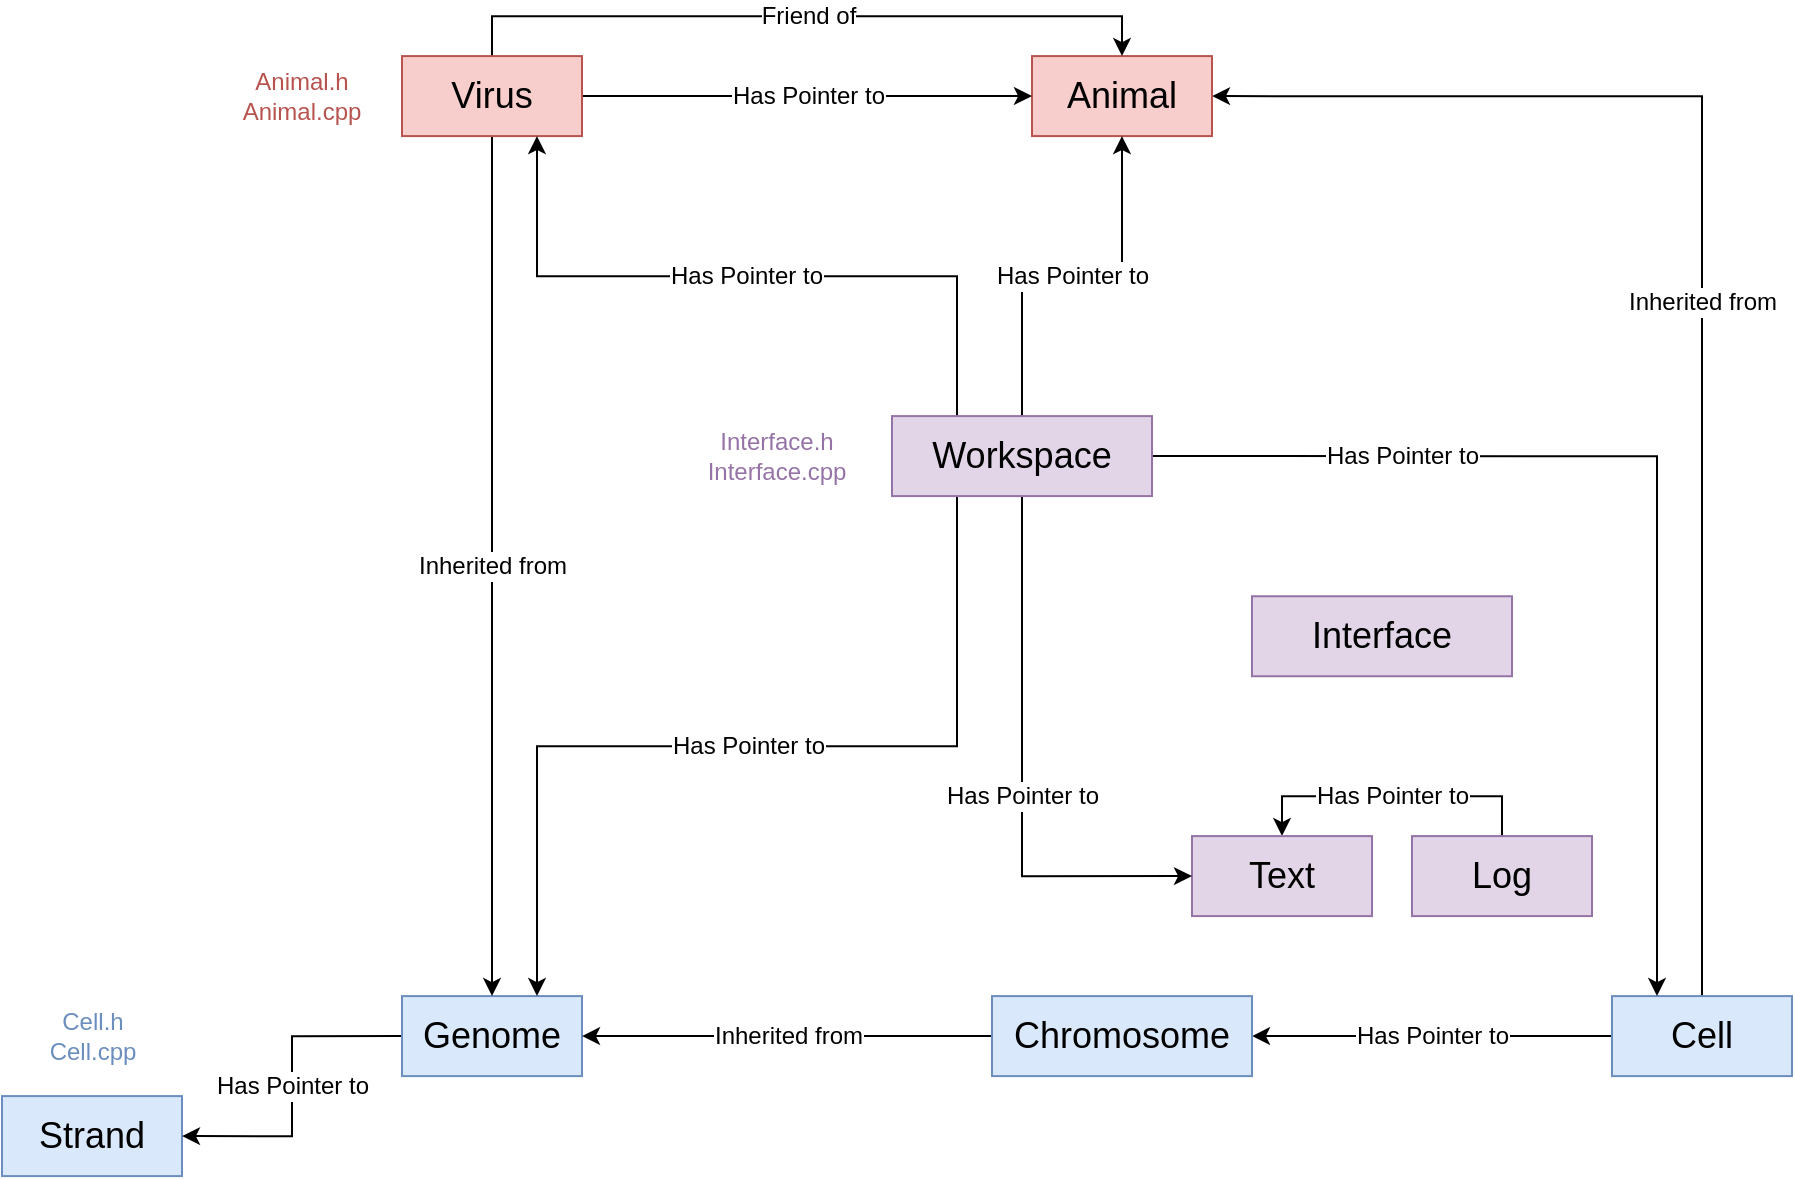 <mxfile version="20.8.16" type="device"><diagram name="Page-1" id="c4acf3e9-155e-7222-9cf6-157b1a14988f"><mxGraphModel dx="2226" dy="843" grid="1" gridSize="10" guides="1" tooltips="1" connect="1" arrows="1" fold="1" page="1" pageScale="1" pageWidth="850" pageHeight="1100" background="none" math="0" shadow="0"><root><mxCell id="0"/><mxCell id="1" parent="0"/><mxCell id="hipRvG5AGVTegp-qCLZM-9" value="Strand" style="rounded=0;whiteSpace=wrap;html=1;fontSize=18;fillColor=#dae8fc;strokeColor=#6c8ebf;" parent="1" vertex="1"><mxGeometry x="-820" y="580.05" width="90" height="40" as="geometry"/></mxCell><mxCell id="hipRvG5AGVTegp-qCLZM-78" value="Has Pointer to" style="edgeStyle=orthogonalEdgeStyle;rounded=0;orthogonalLoop=1;jettySize=auto;html=1;exitX=0;exitY=0.5;exitDx=0;exitDy=0;entryX=1;entryY=0.5;entryDx=0;entryDy=0;fontSize=12;startSize=26;" parent="1" source="hipRvG5AGVTegp-qCLZM-10" target="hipRvG5AGVTegp-qCLZM-9" edge="1"><mxGeometry relative="1" as="geometry"/></mxCell><mxCell id="hipRvG5AGVTegp-qCLZM-10" value="Genome" style="rounded=0;whiteSpace=wrap;html=1;fontSize=18;fillColor=#dae8fc;strokeColor=#6c8ebf;" parent="1" vertex="1"><mxGeometry x="-620" y="530.05" width="90" height="40" as="geometry"/></mxCell><mxCell id="hipRvG5AGVTegp-qCLZM-58" value="Inherited from" style="edgeStyle=orthogonalEdgeStyle;rounded=0;orthogonalLoop=1;jettySize=auto;html=1;exitX=0.5;exitY=0;exitDx=0;exitDy=0;entryX=1;entryY=0.5;entryDx=0;entryDy=0;fontSize=12;startSize=26;" parent="1" source="hipRvG5AGVTegp-qCLZM-11" target="hipRvG5AGVTegp-qCLZM-18" edge="1"><mxGeometry relative="1" as="geometry"/></mxCell><mxCell id="hipRvG5AGVTegp-qCLZM-72" value="Has Pointer to" style="edgeStyle=orthogonalEdgeStyle;rounded=0;orthogonalLoop=1;jettySize=auto;html=1;entryX=1;entryY=0.5;entryDx=0;entryDy=0;fontSize=12;startSize=26;" parent="1" source="hipRvG5AGVTegp-qCLZM-11" target="hipRvG5AGVTegp-qCLZM-12" edge="1"><mxGeometry relative="1" as="geometry"/></mxCell><mxCell id="hipRvG5AGVTegp-qCLZM-11" value="Cell" style="rounded=0;whiteSpace=wrap;html=1;fontSize=18;fillColor=#dae8fc;strokeColor=#6c8ebf;" parent="1" vertex="1"><mxGeometry x="-15" y="530.05" width="90" height="40" as="geometry"/></mxCell><mxCell id="hipRvG5AGVTegp-qCLZM-71" value="Inherited from" style="edgeStyle=orthogonalEdgeStyle;rounded=0;orthogonalLoop=1;jettySize=auto;html=1;exitX=0;exitY=0.5;exitDx=0;exitDy=0;entryX=1;entryY=0.5;entryDx=0;entryDy=0;fontSize=12;startSize=26;" parent="1" source="hipRvG5AGVTegp-qCLZM-12" target="hipRvG5AGVTegp-qCLZM-10" edge="1"><mxGeometry relative="1" as="geometry"/></mxCell><mxCell id="hipRvG5AGVTegp-qCLZM-12" value="Chromosome" style="rounded=0;whiteSpace=wrap;html=1;fontSize=18;fillColor=#dae8fc;strokeColor=#6c8ebf;" parent="1" vertex="1"><mxGeometry x="-325" y="530.05" width="130" height="40" as="geometry"/></mxCell><mxCell id="hipRvG5AGVTegp-qCLZM-18" value="Animal" style="rounded=0;whiteSpace=wrap;html=1;fontSize=18;fillColor=#f8cecc;strokeColor=#b85450;" parent="1" vertex="1"><mxGeometry x="-305" y="60.05" width="90" height="40" as="geometry"/></mxCell><mxCell id="hipRvG5AGVTegp-qCLZM-65" value="Friend of" style="edgeStyle=orthogonalEdgeStyle;rounded=0;orthogonalLoop=1;jettySize=auto;html=1;exitX=0.5;exitY=0;exitDx=0;exitDy=0;entryX=0.5;entryY=0;entryDx=0;entryDy=0;fontSize=12;startSize=26;" parent="1" source="hipRvG5AGVTegp-qCLZM-17" target="hipRvG5AGVTegp-qCLZM-18" edge="1"><mxGeometry relative="1" as="geometry"/></mxCell><mxCell id="hipRvG5AGVTegp-qCLZM-81" value="Inherited from" style="edgeStyle=orthogonalEdgeStyle;rounded=0;orthogonalLoop=1;jettySize=auto;html=1;exitX=0.5;exitY=1;exitDx=0;exitDy=0;entryX=0.5;entryY=0;entryDx=0;entryDy=0;fontSize=12;startSize=26;" parent="1" source="hipRvG5AGVTegp-qCLZM-17" target="hipRvG5AGVTegp-qCLZM-10" edge="1"><mxGeometry relative="1" as="geometry"/></mxCell><mxCell id="hipRvG5AGVTegp-qCLZM-89" value="Has Pointer to" style="edgeStyle=orthogonalEdgeStyle;rounded=0;orthogonalLoop=1;jettySize=auto;html=1;exitX=1;exitY=0.5;exitDx=0;exitDy=0;entryX=0;entryY=0.5;entryDx=0;entryDy=0;fontSize=12;startSize=26;" parent="1" source="hipRvG5AGVTegp-qCLZM-17" target="hipRvG5AGVTegp-qCLZM-18" edge="1"><mxGeometry relative="1" as="geometry"/></mxCell><mxCell id="hipRvG5AGVTegp-qCLZM-17" value="Virus" style="rounded=0;whiteSpace=wrap;html=1;fontSize=18;fillColor=#f8cecc;strokeColor=#b85450;" parent="1" vertex="1"><mxGeometry x="-620" y="60.05" width="90" height="40" as="geometry"/></mxCell><mxCell id="hipRvG5AGVTegp-qCLZM-66" value="Has Pointer to" style="edgeStyle=orthogonalEdgeStyle;rounded=0;orthogonalLoop=1;jettySize=auto;html=1;exitX=0.5;exitY=0;exitDx=0;exitDy=0;entryX=0.5;entryY=0;entryDx=0;entryDy=0;fontSize=12;startSize=26;" parent="1" source="hipRvG5AGVTegp-qCLZM-20" target="hipRvG5AGVTegp-qCLZM-21" edge="1"><mxGeometry relative="1" as="geometry"/></mxCell><mxCell id="hipRvG5AGVTegp-qCLZM-20" value="Log" style="rounded=0;whiteSpace=wrap;html=1;fontSize=18;fillColor=#e1d5e7;strokeColor=#9673a6;" parent="1" vertex="1"><mxGeometry x="-115" y="450.05" width="90" height="40" as="geometry"/></mxCell><mxCell id="hipRvG5AGVTegp-qCLZM-21" value="Text" style="rounded=0;whiteSpace=wrap;html=1;fontSize=18;fillColor=#e1d5e7;strokeColor=#9673a6;" parent="1" vertex="1"><mxGeometry x="-225" y="450.05" width="90" height="40" as="geometry"/></mxCell><mxCell id="hipRvG5AGVTegp-qCLZM-83" value="&lt;span style=&quot;color: rgb(0, 0, 0); font-family: Helvetica; font-size: 12px; font-style: normal; font-variant-ligatures: normal; font-variant-caps: normal; font-weight: 400; letter-spacing: normal; orphans: 2; text-align: center; text-indent: 0px; text-transform: none; widows: 2; word-spacing: 0px; -webkit-text-stroke-width: 0px; background-color: rgb(255, 255, 255); text-decoration-thickness: initial; text-decoration-style: initial; text-decoration-color: initial; float: none; display: inline !important;&quot;&gt;Has Pointer to&lt;/span&gt;" style="edgeStyle=orthogonalEdgeStyle;rounded=0;orthogonalLoop=1;jettySize=auto;html=1;exitX=0.5;exitY=0;exitDx=0;exitDy=0;entryX=0.5;entryY=1;entryDx=0;entryDy=0;fontSize=12;startSize=26;" parent="1" source="hipRvG5AGVTegp-qCLZM-23" target="hipRvG5AGVTegp-qCLZM-18" edge="1"><mxGeometry relative="1" as="geometry"/></mxCell><mxCell id="hipRvG5AGVTegp-qCLZM-84" value="Has Pointer to" style="edgeStyle=orthogonalEdgeStyle;rounded=0;orthogonalLoop=1;jettySize=auto;html=1;exitX=0.25;exitY=1;exitDx=0;exitDy=0;entryX=0.75;entryY=0;entryDx=0;entryDy=0;fontSize=12;startSize=26;" parent="1" source="hipRvG5AGVTegp-qCLZM-23" target="hipRvG5AGVTegp-qCLZM-10" edge="1"><mxGeometry relative="1" as="geometry"/></mxCell><mxCell id="hipRvG5AGVTegp-qCLZM-85" value="&lt;span style=&quot;color: rgb(0, 0, 0); font-family: Helvetica; font-size: 12px; font-style: normal; font-variant-ligatures: normal; font-variant-caps: normal; font-weight: 400; letter-spacing: normal; orphans: 2; text-align: center; text-indent: 0px; text-transform: none; widows: 2; word-spacing: 0px; -webkit-text-stroke-width: 0px; background-color: rgb(255, 255, 255); text-decoration-thickness: initial; text-decoration-style: initial; text-decoration-color: initial; float: none; display: inline !important;&quot;&gt;Has Pointer to&lt;/span&gt;" style="edgeStyle=orthogonalEdgeStyle;rounded=0;orthogonalLoop=1;jettySize=auto;html=1;exitX=1;exitY=0.5;exitDx=0;exitDy=0;entryX=0.25;entryY=0;entryDx=0;entryDy=0;fontSize=12;startSize=26;" parent="1" source="hipRvG5AGVTegp-qCLZM-23" target="hipRvG5AGVTegp-qCLZM-11" edge="1"><mxGeometry x="-0.521" relative="1" as="geometry"><mxPoint as="offset"/></mxGeometry></mxCell><mxCell id="hipRvG5AGVTegp-qCLZM-86" value="&lt;span style=&quot;color: rgb(0, 0, 0); font-family: Helvetica; font-size: 12px; font-style: normal; font-variant-ligatures: normal; font-variant-caps: normal; font-weight: 400; letter-spacing: normal; orphans: 2; text-align: center; text-indent: 0px; text-transform: none; widows: 2; word-spacing: 0px; -webkit-text-stroke-width: 0px; background-color: rgb(255, 255, 255); text-decoration-thickness: initial; text-decoration-style: initial; text-decoration-color: initial; float: none; display: inline !important;&quot;&gt;Has Pointer to&lt;/span&gt;" style="edgeStyle=orthogonalEdgeStyle;rounded=0;orthogonalLoop=1;jettySize=auto;html=1;exitX=0.25;exitY=0;exitDx=0;exitDy=0;entryX=0.75;entryY=1;entryDx=0;entryDy=0;fontSize=12;startSize=26;" parent="1" source="hipRvG5AGVTegp-qCLZM-23" target="hipRvG5AGVTegp-qCLZM-17" edge="1"><mxGeometry relative="1" as="geometry"/></mxCell><mxCell id="hipRvG5AGVTegp-qCLZM-88" value="Has Pointer to" style="edgeStyle=orthogonalEdgeStyle;rounded=0;orthogonalLoop=1;jettySize=auto;html=1;exitX=0.5;exitY=1;exitDx=0;exitDy=0;entryX=0;entryY=0.5;entryDx=0;entryDy=0;fontSize=12;startSize=26;" parent="1" source="hipRvG5AGVTegp-qCLZM-23" target="hipRvG5AGVTegp-qCLZM-21" edge="1"><mxGeometry x="0.09" relative="1" as="geometry"><mxPoint as="offset"/></mxGeometry></mxCell><mxCell id="hipRvG5AGVTegp-qCLZM-23" value="Workspace" style="rounded=0;whiteSpace=wrap;html=1;fontSize=18;fillColor=#e1d5e7;strokeColor=#9673a6;" parent="1" vertex="1"><mxGeometry x="-375" y="240.05" width="130" height="40" as="geometry"/></mxCell><mxCell id="hipRvG5AGVTegp-qCLZM-24" value="Interface" style="rounded=0;whiteSpace=wrap;html=1;fontSize=18;fillColor=#e1d5e7;strokeColor=#9673a6;" parent="1" vertex="1"><mxGeometry x="-195" y="330.13" width="130" height="40" as="geometry"/></mxCell><mxCell id="hipRvG5AGVTegp-qCLZM-91" value="Animal.h&lt;br&gt;Animal.cpp" style="text;html=1;strokeColor=none;fillColor=none;align=center;verticalAlign=middle;whiteSpace=wrap;rounded=0;fontSize=12;fontColor=#B85450;" parent="1" vertex="1"><mxGeometry x="-700" y="65.05" width="60" height="30" as="geometry"/></mxCell><mxCell id="hipRvG5AGVTegp-qCLZM-92" value="Interface.h&lt;br&gt;Interface.cpp" style="text;html=1;strokeColor=none;fillColor=none;align=center;verticalAlign=middle;whiteSpace=wrap;rounded=0;fontSize=12;fontColor=#9673A6;" parent="1" vertex="1"><mxGeometry x="-470" y="245.05" width="75" height="30" as="geometry"/></mxCell><mxCell id="hipRvG5AGVTegp-qCLZM-93" value="Cell.h&lt;br&gt;Cell.cpp" style="text;html=1;strokeColor=none;fillColor=none;align=center;verticalAlign=middle;whiteSpace=wrap;rounded=0;fontSize=12;fontColor=#6C8EBF;" parent="1" vertex="1"><mxGeometry x="-806.25" y="535.05" width="62.5" height="30" as="geometry"/></mxCell></root></mxGraphModel></diagram></mxfile>